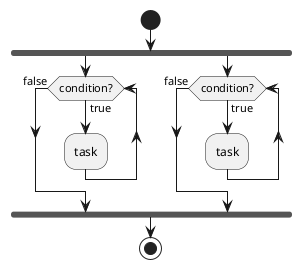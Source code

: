 {
  "sha1": "fsnduzbteccszggza2sztnh7jsbin47",
  "insertion": {
    "when": "2024-06-01T09:03:06.594Z",
    "user": "plantuml@gmail.com"
  }
}
@startuml
start
fork
   while(condition?) is (true)
      :task;
   endwhile (false)
fork again
   while(condition?) is (true)
      :task;
   endwhile (false)
end fork
stop
@enduml
